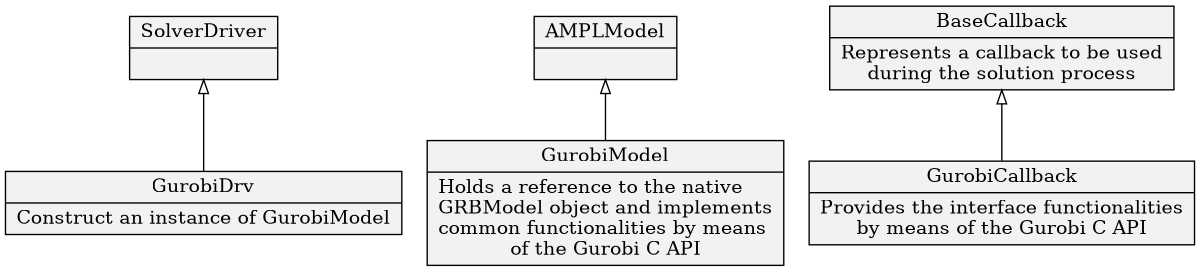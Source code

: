 digraph hierarchy {
size="8,8"
node[shape=record,style=filled,fillcolor=gray95]
edge[dir=back, arrowtail=empty]

SolverDriver[label = "{SolverDriver|}"]
GurobiDrv[label = "{GurobiDrv|Construct an instance of GurobiModel}"]

AMPLModel[label = "{AMPLModel|}"]
GurobiModel[label = "{GurobiModel|Holds a reference to the native\lGRBModel object and implements\lcommon functionalities by means\lof the Gurobi C API}"]

BaseCallback[label = "{BaseCallback|Represents a callback to be used\lduring the solution process}"]
GurobiCallback[label = "{GurobiCallback|Provides the interface functionalities\lby means of the Gurobi C API}"]

AMPLModel->GurobiModel
SolverDriver->GurobiDrv
BaseCallback->GurobiCallback
}

